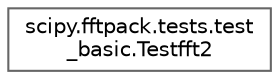 digraph "Graphical Class Hierarchy"
{
 // LATEX_PDF_SIZE
  bgcolor="transparent";
  edge [fontname=Helvetica,fontsize=10,labelfontname=Helvetica,labelfontsize=10];
  node [fontname=Helvetica,fontsize=10,shape=box,height=0.2,width=0.4];
  rankdir="LR";
  Node0 [id="Node000000",label="scipy.fftpack.tests.test\l_basic.Testfft2",height=0.2,width=0.4,color="grey40", fillcolor="white", style="filled",URL="$df/d8f/classscipy_1_1fftpack_1_1tests_1_1test__basic_1_1Testfft2.html",tooltip=" "];
}
